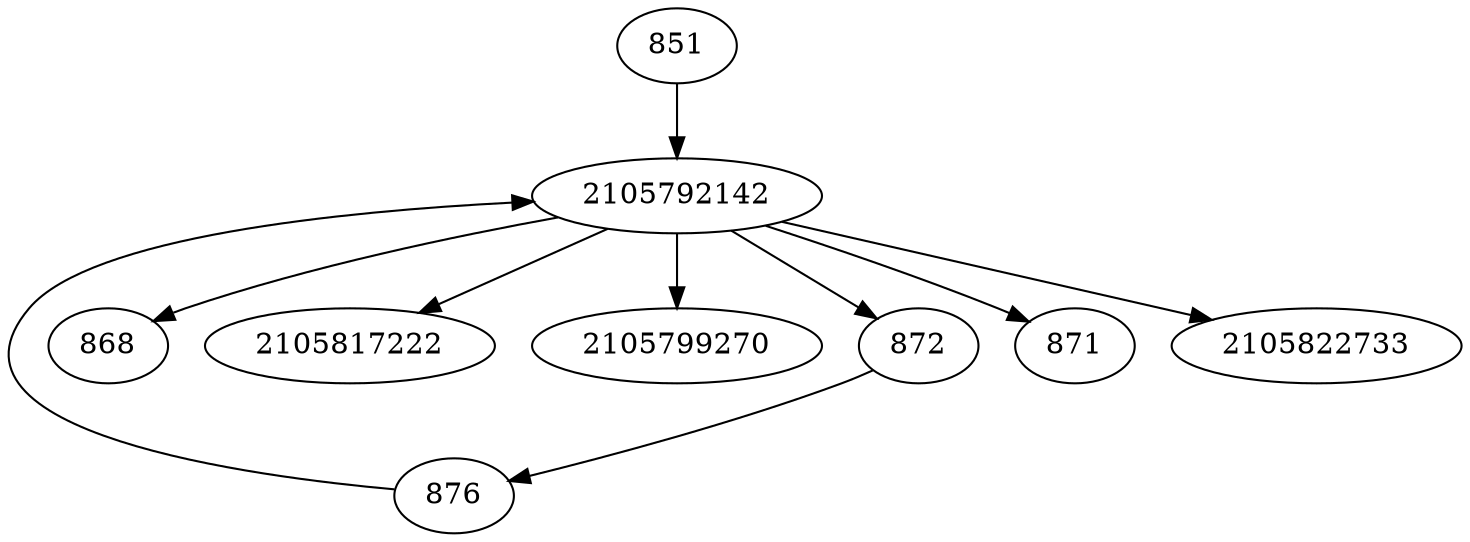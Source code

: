strict digraph  {
868;
2105817222;
2105799270;
872;
871;
876;
2105822733;
2105792142;
851;
872 -> 876;
876 -> 2105792142;
2105792142 -> 868;
2105792142 -> 2105822733;
2105792142 -> 2105799270;
2105792142 -> 871;
2105792142 -> 872;
2105792142 -> 2105817222;
851 -> 2105792142;
}
